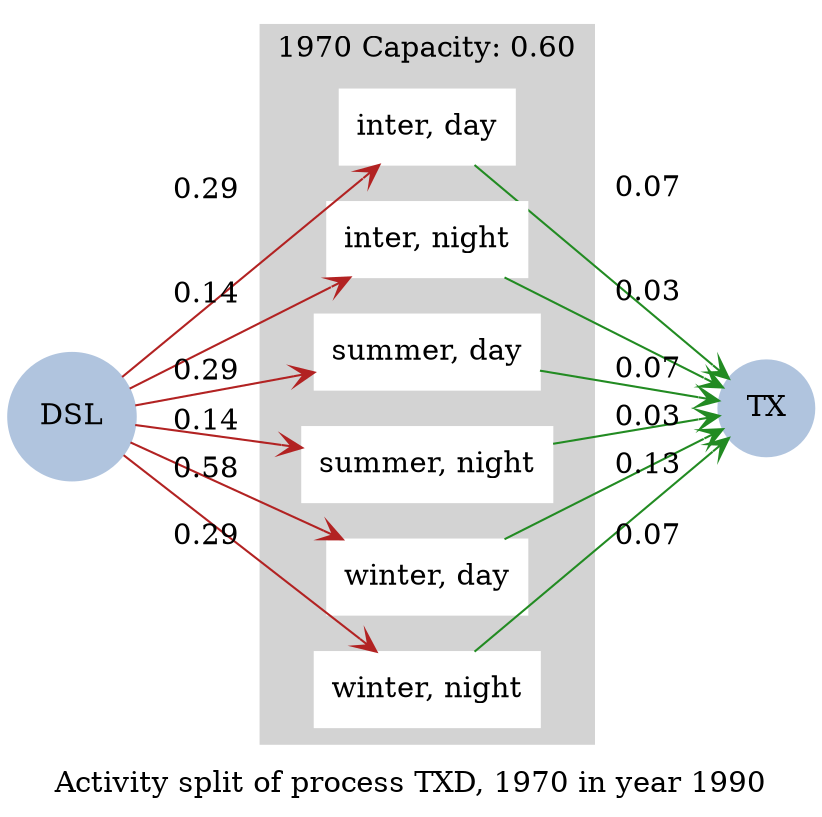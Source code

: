strict digraph model {
	label = "Activity split of process TXD, 1970 in year 1990" ;

	compound    = "True" ;
	concentrate = "True";
	rankdir     = "LR" ;
	splines     = "False" ;

	node [ style="filled" ] ;
	edge [ arrowhead="vee" ] ;

	subgraph cluster_slices {
		label = "1970 Capacity: 0.60" ;

		color = "lightgrey" ;
		rank  = "same" ;
		style = "filled" ;

		node [ color="white", shape="box" ] ;

		"inter, day" ;
		"inter, night" ;
		"summer, day" ;
		"summer, night" ;
		"winter, day" ;
		"winter, night" ;
	}

	subgraph energy_carriers {
		node [
		  color     = "lightsteelblue",
		  fontcolor = "black",
		  shape     = "circle"
		] ;

		"DSL" [ href="../commodities/rc_DSL_1990.svg" ] ;
		"TX"  [ href="../commodities/rc_TX_1990.svg" ] ;
	}

	subgraph inputs {
		edge [ color="firebrick" ] ;

		"DSL" -> "inter, day"    [ label="0.29" ] ;
		"DSL" -> "inter, night"  [ label="0.14" ] ;
		"DSL" -> "summer, day"   [ label="0.29" ] ;
		"DSL" -> "summer, night" [ label="0.14" ] ;
		"DSL" -> "winter, day"   [ label="0.58" ] ;
		"DSL" -> "winter, night" [ label="0.29" ] ;
	}

	subgraph outputs {
		edge [ color="forestgreen" ] ;

		"inter, day"    -> "TX" [ label="0.07" ] ;
		"inter, night"  -> "TX" [ label="0.03" ] ;
		"summer, day"   -> "TX" [ label="0.07" ] ;
		"summer, night" -> "TX" [ label="0.03" ] ;
		"winter, day"   -> "TX" [ label="0.13" ] ;
		"winter, night" -> "TX" [ label="0.07" ] ;
	}
}
